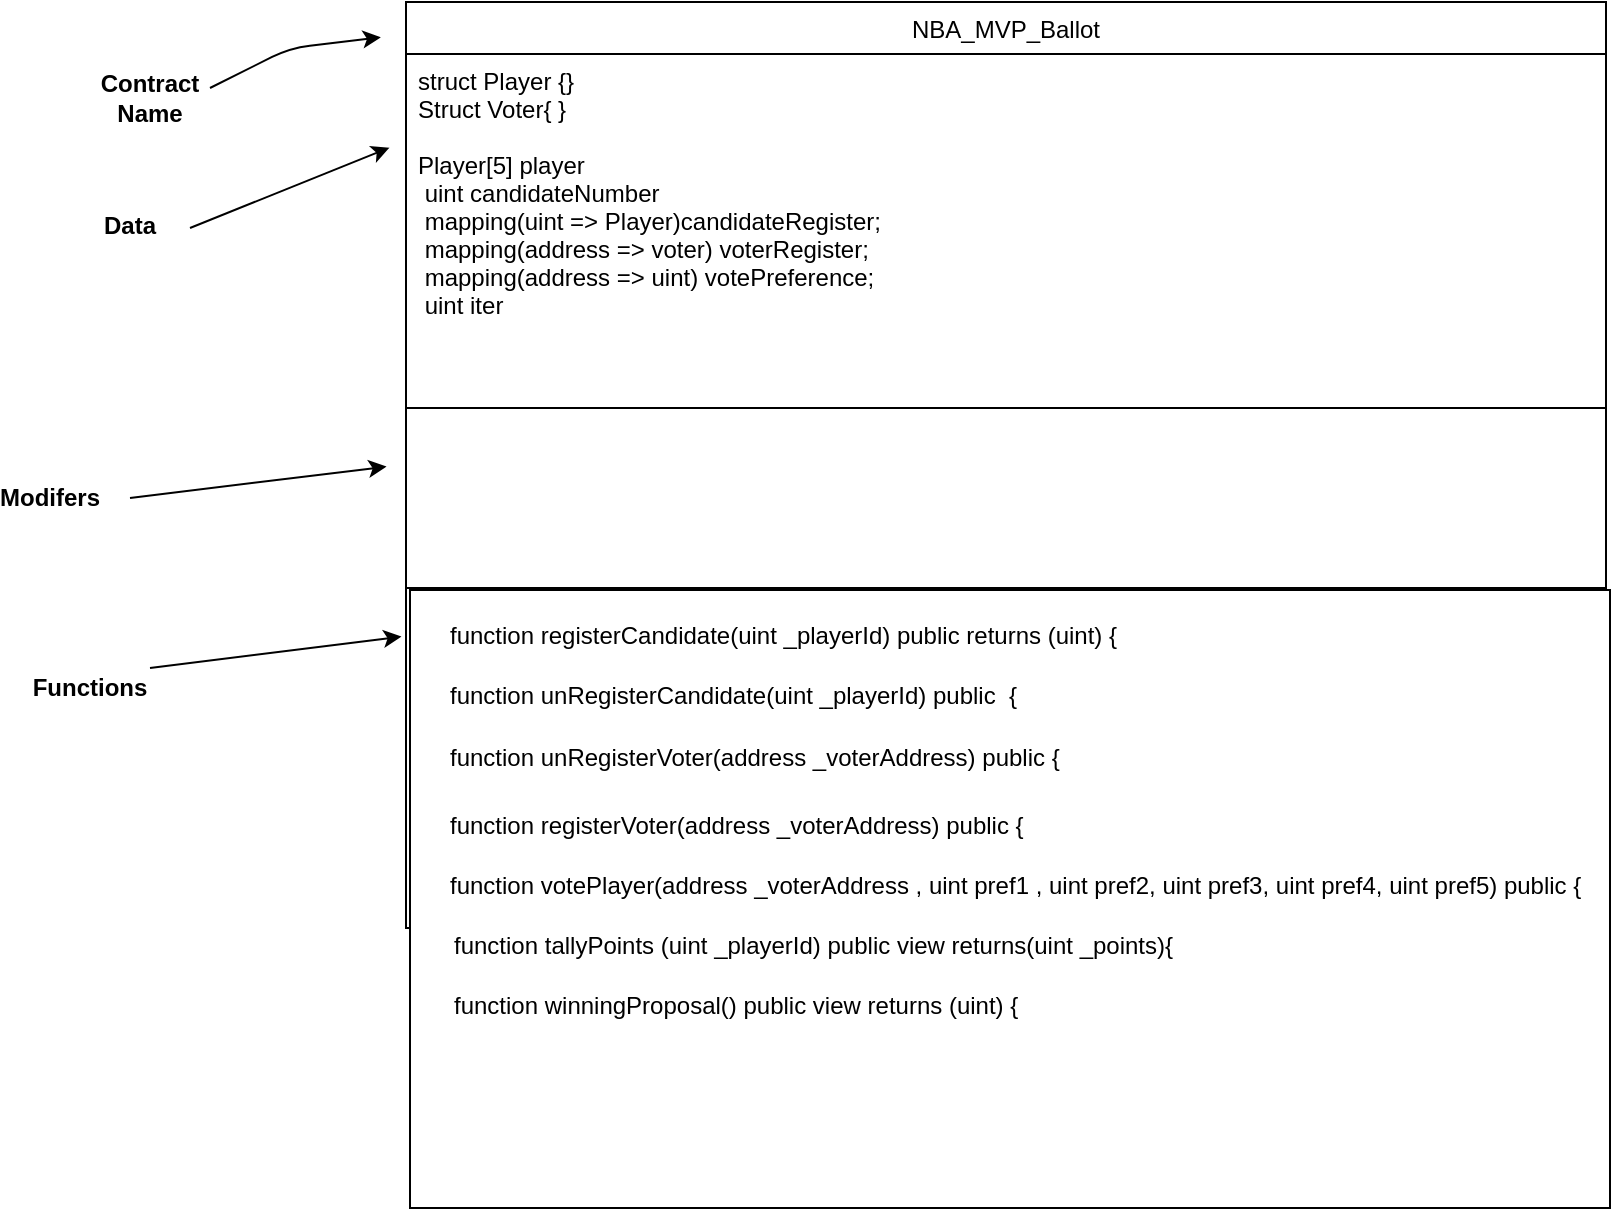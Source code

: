 <mxfile version="12.0.0" pages="1"><diagram id="YrS-KwvSAVdebAZZia69" name="Page-1"><mxGraphModel dx="1006" dy="542" grid="1" gridSize="10" guides="1" tooltips="1" connect="1" arrows="1" fold="1" page="1" pageScale="1" pageWidth="850" pageHeight="1100" math="0" shadow="0"><root><mxCell id="0"/><mxCell id="1" parent="0"/><mxCell id="qXDd5mwVU9vfhCEnvbmK-3" value="NBA_MVP_Ballot" style="swimlane;fontStyle=0;childLayout=stackLayout;horizontal=1;startSize=26;fillColor=none;horizontalStack=0;resizeParent=1;resizeParentMax=0;resizeLast=0;collapsible=1;marginBottom=0;" vertex="1" parent="1"><mxGeometry x="378" y="37" width="600" height="210" as="geometry"/></mxCell><mxCell id="qXDd5mwVU9vfhCEnvbmK-5" value="struct Player {}&#10;Struct Voter{ }&#10;&#10;Player[5] player&#10; uint candidateNumber  &#10; mapping(uint =&gt; Player)candidateRegister;   &#10; mapping(address =&gt; voter) voterRegister;&#10; mapping(address =&gt; uint) votePreference;  &#10; uint iter" style="text;strokeColor=none;fillColor=none;align=left;verticalAlign=top;spacingLeft=4;spacingRight=4;overflow=hidden;rotatable=0;points=[[0,0.5],[1,0.5]];portConstraint=eastwest;" vertex="1" parent="qXDd5mwVU9vfhCEnvbmK-3"><mxGeometry y="26" width="600" height="184" as="geometry"/></mxCell><mxCell id="qXDd5mwVU9vfhCEnvbmK-15" value="" style="endArrow=classic;html=1;entryX=-0.021;entryY=0.084;entryDx=0;entryDy=0;entryPerimeter=0;" edge="1" parent="1" target="qXDd5mwVU9vfhCEnvbmK-3"><mxGeometry width="50" height="50" relative="1" as="geometry"><mxPoint x="280" y="80" as="sourcePoint"/><mxPoint x="340" y="20" as="targetPoint"/><Array as="points"><mxPoint x="320" y="60"/></Array></mxGeometry></mxCell><mxCell id="qXDd5mwVU9vfhCEnvbmK-16" value="" style="rounded=0;whiteSpace=wrap;html=1;" vertex="1" parent="1"><mxGeometry x="378" y="240" width="600" height="90" as="geometry"/></mxCell><mxCell id="qXDd5mwVU9vfhCEnvbmK-17" value="" style="rounded=0;whiteSpace=wrap;html=1;" vertex="1" parent="1"><mxGeometry x="378" y="330" width="380" height="170" as="geometry"/></mxCell><mxCell id="qXDd5mwVU9vfhCEnvbmK-18" value="" style="endArrow=classic;html=1;entryX=-0.006;entryY=0.143;entryDx=0;entryDy=0;entryPerimeter=0;" edge="1" parent="1" target="qXDd5mwVU9vfhCEnvbmK-17"><mxGeometry width="50" height="50" relative="1" as="geometry"><mxPoint x="250" y="370" as="sourcePoint"/><mxPoint x="340" y="365" as="targetPoint"/></mxGeometry></mxCell><mxCell id="qXDd5mwVU9vfhCEnvbmK-20" value="" style="endArrow=classic;html=1;entryX=-0.006;entryY=0.143;entryDx=0;entryDy=0;entryPerimeter=0;" edge="1" parent="1"><mxGeometry width="50" height="50" relative="1" as="geometry"><mxPoint x="240" y="285" as="sourcePoint"/><mxPoint x="368.26" y="269.31" as="targetPoint"/></mxGeometry></mxCell><mxCell id="qXDd5mwVU9vfhCEnvbmK-27" value="Modifers" style="text;html=1;strokeColor=none;fillColor=none;align=center;verticalAlign=middle;whiteSpace=wrap;rounded=0;fontStyle=1" vertex="1" parent="1"><mxGeometry x="180" y="275" width="40" height="20" as="geometry"/></mxCell><mxCell id="qXDd5mwVU9vfhCEnvbmK-30" value="&lt;b&gt;Functions&lt;/b&gt;" style="text;html=1;strokeColor=none;fillColor=none;align=center;verticalAlign=middle;whiteSpace=wrap;rounded=0;" vertex="1" parent="1"><mxGeometry x="200" y="370" width="40" height="20" as="geometry"/></mxCell><mxCell id="qXDd5mwVU9vfhCEnvbmK-31" value="&lt;b&gt;Contract Name&lt;/b&gt;" style="text;html=1;strokeColor=none;fillColor=none;align=center;verticalAlign=middle;whiteSpace=wrap;rounded=0;" vertex="1" parent="1"><mxGeometry x="230" y="75" width="40" height="20" as="geometry"/></mxCell><mxCell id="qXDd5mwVU9vfhCEnvbmK-32" value="&lt;b&gt;Data&lt;/b&gt;" style="text;html=1;strokeColor=none;fillColor=none;align=center;verticalAlign=middle;whiteSpace=wrap;rounded=0;" vertex="1" parent="1"><mxGeometry x="220" y="139" width="40" height="20" as="geometry"/></mxCell><mxCell id="qXDd5mwVU9vfhCEnvbmK-33" value="" style="endArrow=classic;html=1;entryX=-0.006;entryY=0.143;entryDx=0;entryDy=0;entryPerimeter=0;" edge="1" parent="1"><mxGeometry width="50" height="50" relative="1" as="geometry"><mxPoint x="270" y="150" as="sourcePoint"/><mxPoint x="369.76" y="109.81" as="targetPoint"/></mxGeometry></mxCell><mxCell id="qXDd5mwVU9vfhCEnvbmK-36" value="Text" style="text;html=1;strokeColor=none;fillColor=none;align=center;verticalAlign=middle;whiteSpace=wrap;rounded=0;" vertex="1" parent="1"><mxGeometry x="390" y="330" width="40" height="20" as="geometry"/></mxCell><mxCell id="qXDd5mwVU9vfhCEnvbmK-37" value="&lt;span style=&quot;font-family: &amp;#34;helvetica&amp;#34; , &amp;#34;arial&amp;#34; , sans-serif ; font-size: 0px&quot;&gt;%3CmxGraphModel%3E%3Croot%3E%3CmxCell%20id%3D%220%22%2F%3E%3CmxCell%20id%3D%221%22%20parent%3D%220%22%2F%3E%3CmxCell%20id%3D%222%22%20value%3D%22%26lt%3Bdiv%26gt%3B%26lt%3Bspan%20style%3D%26quot%3Bfont-size%3A%2012px%26quot%3B%26gt%3Bfunction%20registerCandidate(uint%20_playerId)%20public%20returns%20(uint)%26lt%3B%2Fspan%26gt%3B%26lt%3B%2Fdiv%26gt%3B%22%20style%3D%22rounded%3D0%3BwhiteSpace%3Dwrap%3Bhtml%3D1%3B%22%20vertex%3D%221%22%20parent%3D%221%22%3E%3CmxGeometry%20x%3D%22378%22%20y%3D%22330%22%20width%3D%22380%22%20height%3D%22170%22%20as%3D%22geometry%22%2F%3E%3C%2FmxCell%3E%3C%2Froot%3E%3C%2FmxGraphModel%3E&lt;/span&gt;" style="rounded=0;whiteSpace=wrap;html=1;" vertex="1" parent="1"><mxGeometry x="380" y="331" width="600" height="309" as="geometry"/></mxCell><mxCell id="qXDd5mwVU9vfhCEnvbmK-42" value="function registerCandidate(uint _playerId) public returns (uint) {" style="text;html=1;" vertex="1" parent="1"><mxGeometry x="398" y="340" width="360" height="30" as="geometry"/></mxCell><mxCell id="qXDd5mwVU9vfhCEnvbmK-44" value="function unRegisterCandidate(uint _playerId) public  {" style="text;html=1;" vertex="1" parent="1"><mxGeometry x="398" y="370" width="310" height="30" as="geometry"/></mxCell><mxCell id="qXDd5mwVU9vfhCEnvbmK-45" value="function unRegisterVoter(address _voterAddress) public {" style="text;html=1;" vertex="1" parent="1"><mxGeometry x="398" y="401" width="330" height="30" as="geometry"/></mxCell><mxCell id="qXDd5mwVU9vfhCEnvbmK-46" value="function registerVoter(address _voterAddress) public {" style="text;html=1;" vertex="1" parent="1"><mxGeometry x="398" y="435" width="310" height="30" as="geometry"/></mxCell><mxCell id="qXDd5mwVU9vfhCEnvbmK-47" value="function votePlayer(address _voterAddress , uint pref1 , uint pref2, uint pref3, uint pref4, uint pref5) public {" style="text;html=1;" vertex="1" parent="1"><mxGeometry x="398" y="465" width="352" height="30" as="geometry"/></mxCell><mxCell id="qXDd5mwVU9vfhCEnvbmK-48" value="function tallyPoints (uint _playerId) public view returns(uint _points){" style="text;html=1;" vertex="1" parent="1"><mxGeometry x="400" y="495" width="380" height="30" as="geometry"/></mxCell><mxCell id="qXDd5mwVU9vfhCEnvbmK-49" value="function winningProposal() public view returns (uint) {" style="text;html=1;" vertex="1" parent="1"><mxGeometry x="400" y="525" width="310" height="30" as="geometry"/></mxCell></root></mxGraphModel></diagram></mxfile>